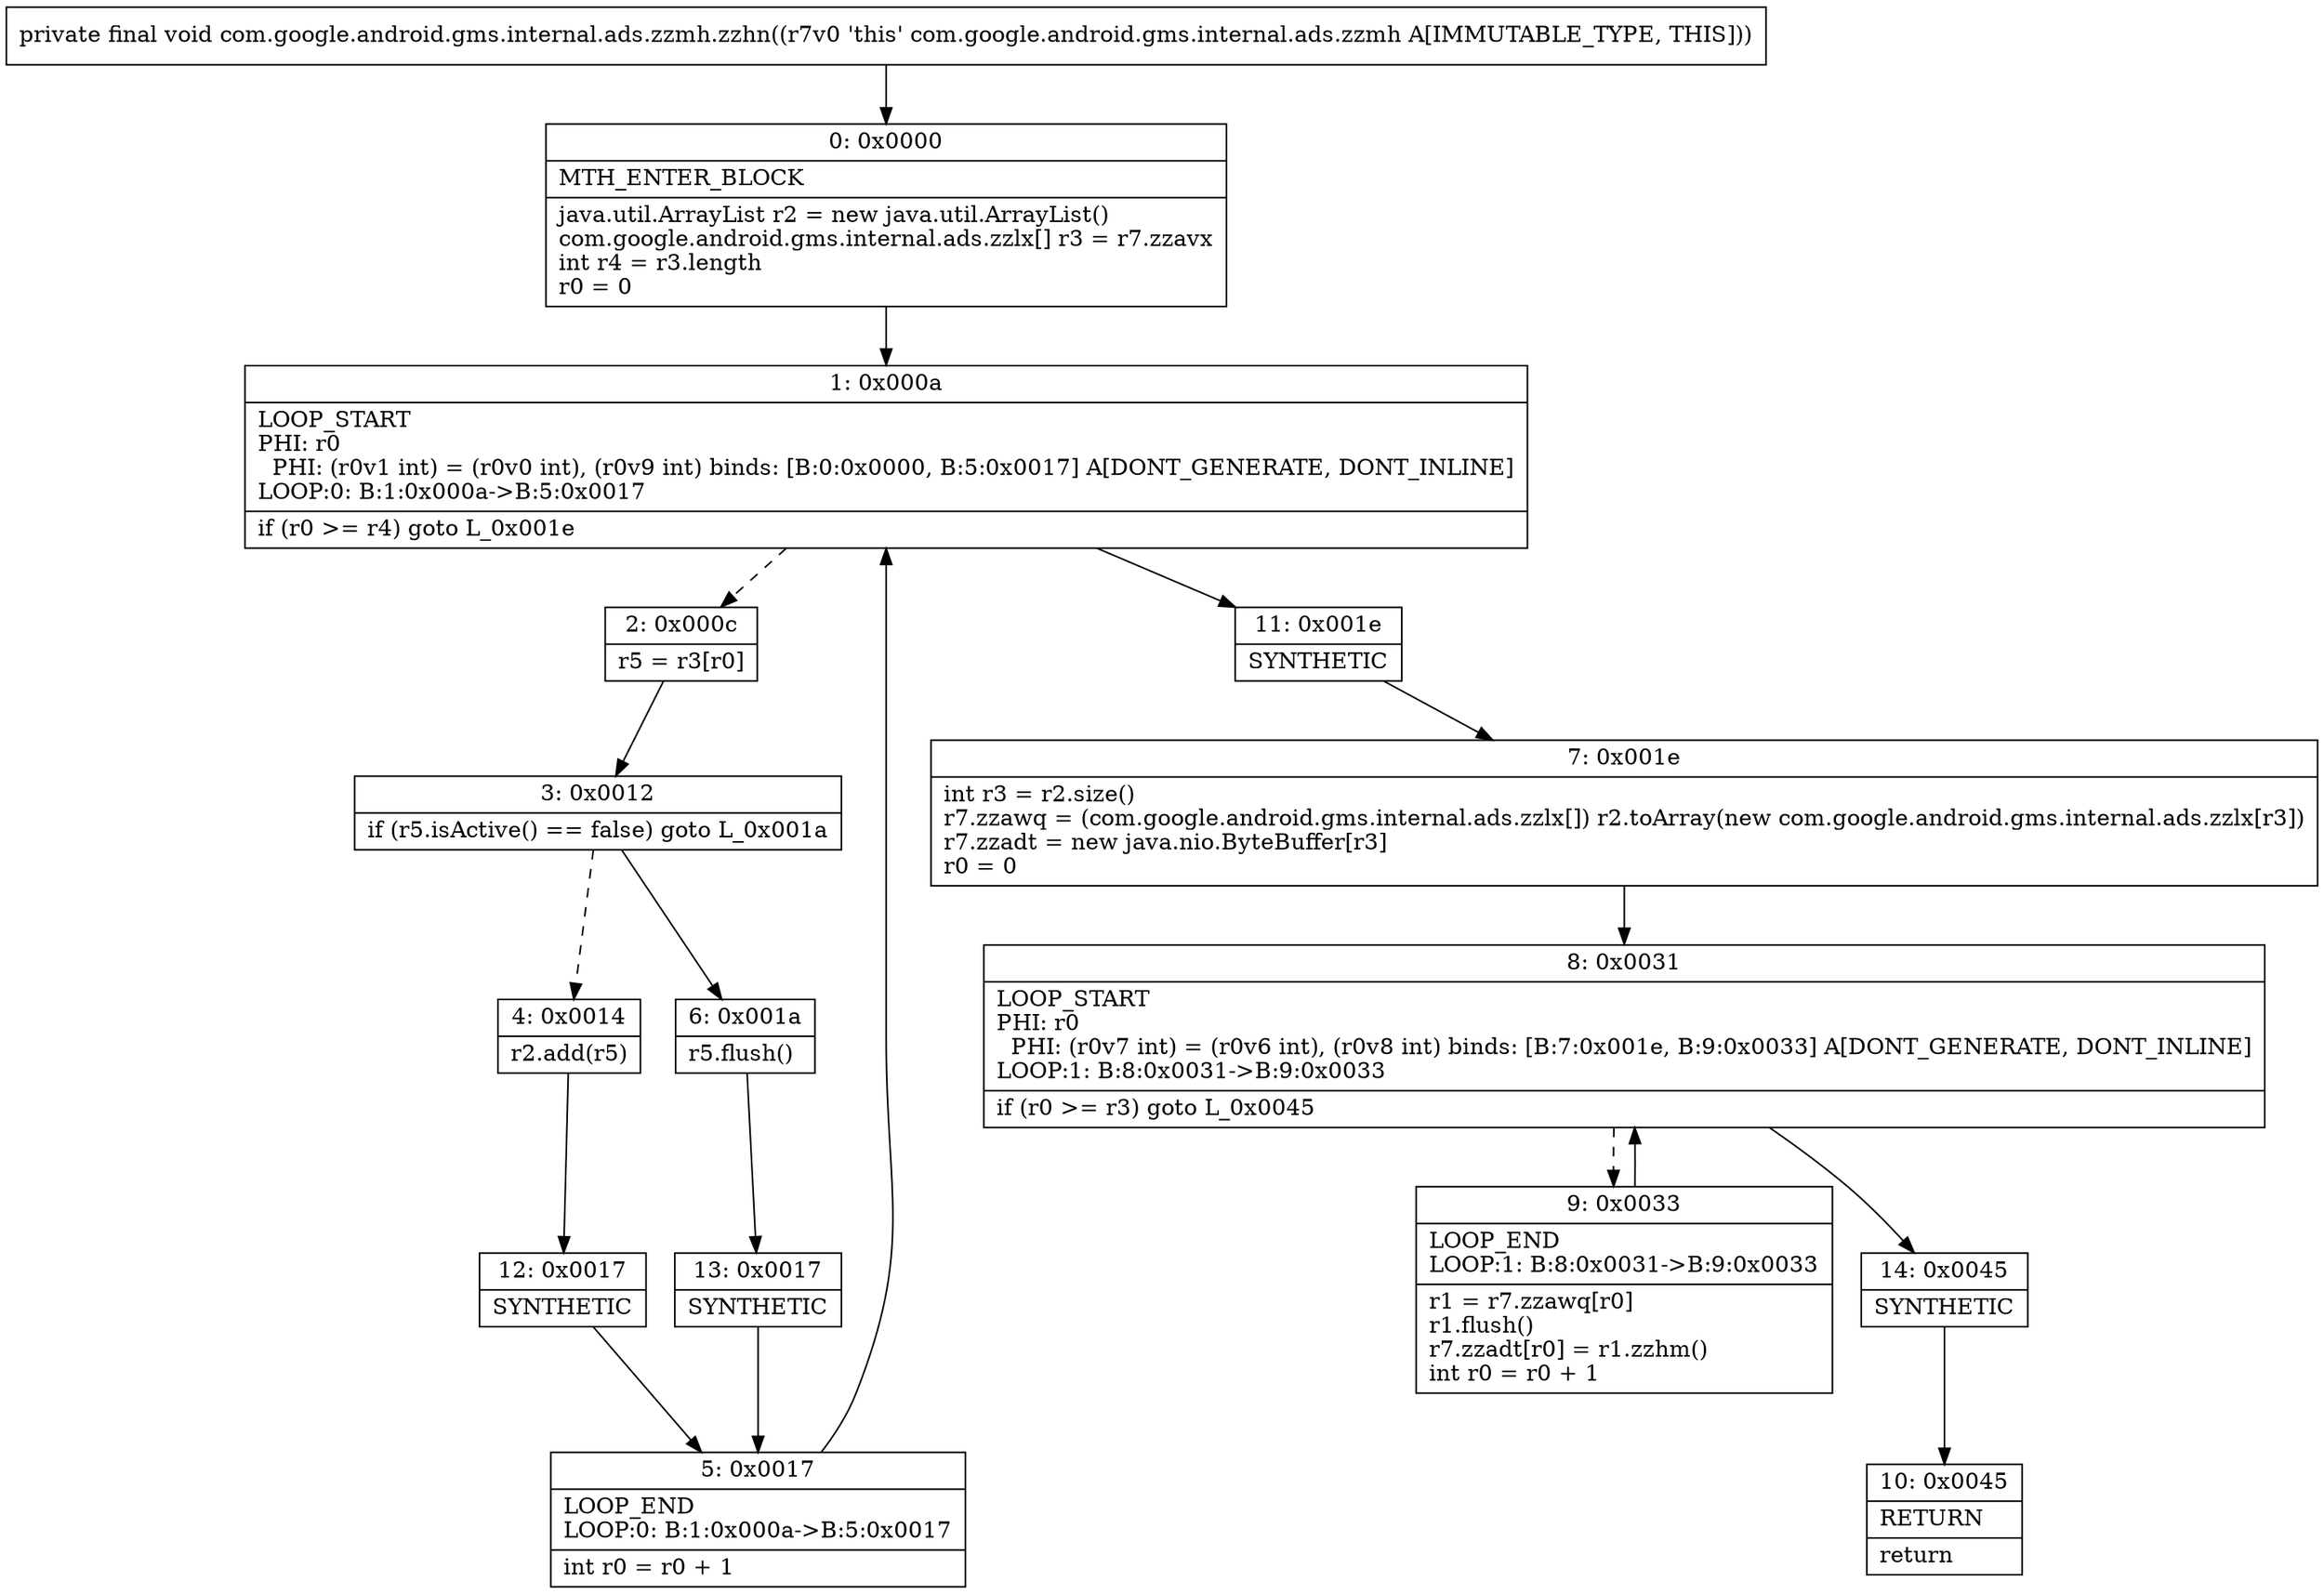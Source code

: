 digraph "CFG forcom.google.android.gms.internal.ads.zzmh.zzhn()V" {
Node_0 [shape=record,label="{0\:\ 0x0000|MTH_ENTER_BLOCK\l|java.util.ArrayList r2 = new java.util.ArrayList()\lcom.google.android.gms.internal.ads.zzlx[] r3 = r7.zzavx\lint r4 = r3.length\lr0 = 0\l}"];
Node_1 [shape=record,label="{1\:\ 0x000a|LOOP_START\lPHI: r0 \l  PHI: (r0v1 int) = (r0v0 int), (r0v9 int) binds: [B:0:0x0000, B:5:0x0017] A[DONT_GENERATE, DONT_INLINE]\lLOOP:0: B:1:0x000a\-\>B:5:0x0017\l|if (r0 \>= r4) goto L_0x001e\l}"];
Node_2 [shape=record,label="{2\:\ 0x000c|r5 = r3[r0]\l}"];
Node_3 [shape=record,label="{3\:\ 0x0012|if (r5.isActive() == false) goto L_0x001a\l}"];
Node_4 [shape=record,label="{4\:\ 0x0014|r2.add(r5)\l}"];
Node_5 [shape=record,label="{5\:\ 0x0017|LOOP_END\lLOOP:0: B:1:0x000a\-\>B:5:0x0017\l|int r0 = r0 + 1\l}"];
Node_6 [shape=record,label="{6\:\ 0x001a|r5.flush()\l}"];
Node_7 [shape=record,label="{7\:\ 0x001e|int r3 = r2.size()\lr7.zzawq = (com.google.android.gms.internal.ads.zzlx[]) r2.toArray(new com.google.android.gms.internal.ads.zzlx[r3])\lr7.zzadt = new java.nio.ByteBuffer[r3]\lr0 = 0\l}"];
Node_8 [shape=record,label="{8\:\ 0x0031|LOOP_START\lPHI: r0 \l  PHI: (r0v7 int) = (r0v6 int), (r0v8 int) binds: [B:7:0x001e, B:9:0x0033] A[DONT_GENERATE, DONT_INLINE]\lLOOP:1: B:8:0x0031\-\>B:9:0x0033\l|if (r0 \>= r3) goto L_0x0045\l}"];
Node_9 [shape=record,label="{9\:\ 0x0033|LOOP_END\lLOOP:1: B:8:0x0031\-\>B:9:0x0033\l|r1 = r7.zzawq[r0]\lr1.flush()\lr7.zzadt[r0] = r1.zzhm()\lint r0 = r0 + 1\l}"];
Node_10 [shape=record,label="{10\:\ 0x0045|RETURN\l|return\l}"];
Node_11 [shape=record,label="{11\:\ 0x001e|SYNTHETIC\l}"];
Node_12 [shape=record,label="{12\:\ 0x0017|SYNTHETIC\l}"];
Node_13 [shape=record,label="{13\:\ 0x0017|SYNTHETIC\l}"];
Node_14 [shape=record,label="{14\:\ 0x0045|SYNTHETIC\l}"];
MethodNode[shape=record,label="{private final void com.google.android.gms.internal.ads.zzmh.zzhn((r7v0 'this' com.google.android.gms.internal.ads.zzmh A[IMMUTABLE_TYPE, THIS])) }"];
MethodNode -> Node_0;
Node_0 -> Node_1;
Node_1 -> Node_2[style=dashed];
Node_1 -> Node_11;
Node_2 -> Node_3;
Node_3 -> Node_4[style=dashed];
Node_3 -> Node_6;
Node_4 -> Node_12;
Node_5 -> Node_1;
Node_6 -> Node_13;
Node_7 -> Node_8;
Node_8 -> Node_9[style=dashed];
Node_8 -> Node_14;
Node_9 -> Node_8;
Node_11 -> Node_7;
Node_12 -> Node_5;
Node_13 -> Node_5;
Node_14 -> Node_10;
}

